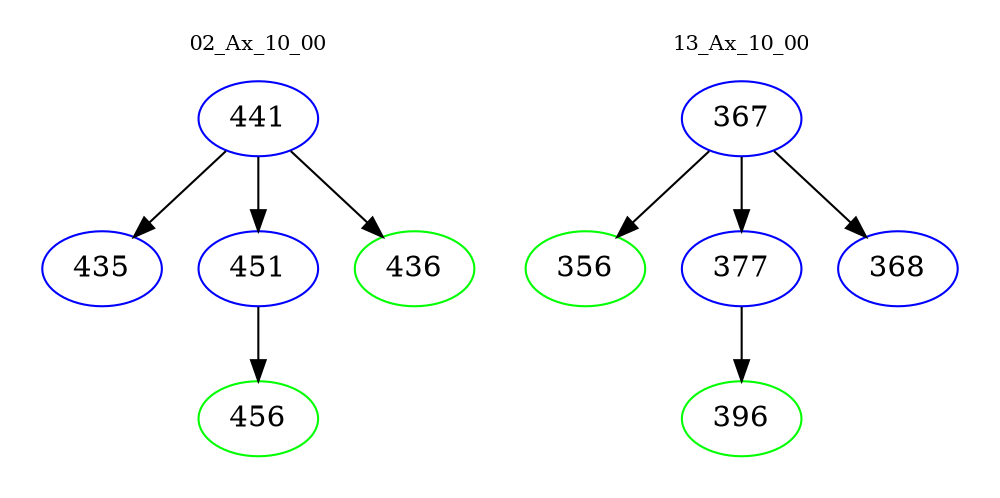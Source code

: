 digraph{
subgraph cluster_0 {
color = white
label = "02_Ax_10_00";
fontsize=10;
T0_441 [label="441", color="blue"]
T0_441 -> T0_435 [color="black"]
T0_435 [label="435", color="blue"]
T0_441 -> T0_451 [color="black"]
T0_451 [label="451", color="blue"]
T0_451 -> T0_456 [color="black"]
T0_456 [label="456", color="green"]
T0_441 -> T0_436 [color="black"]
T0_436 [label="436", color="green"]
}
subgraph cluster_1 {
color = white
label = "13_Ax_10_00";
fontsize=10;
T1_367 [label="367", color="blue"]
T1_367 -> T1_356 [color="black"]
T1_356 [label="356", color="green"]
T1_367 -> T1_377 [color="black"]
T1_377 [label="377", color="blue"]
T1_377 -> T1_396 [color="black"]
T1_396 [label="396", color="green"]
T1_367 -> T1_368 [color="black"]
T1_368 [label="368", color="blue"]
}
}
